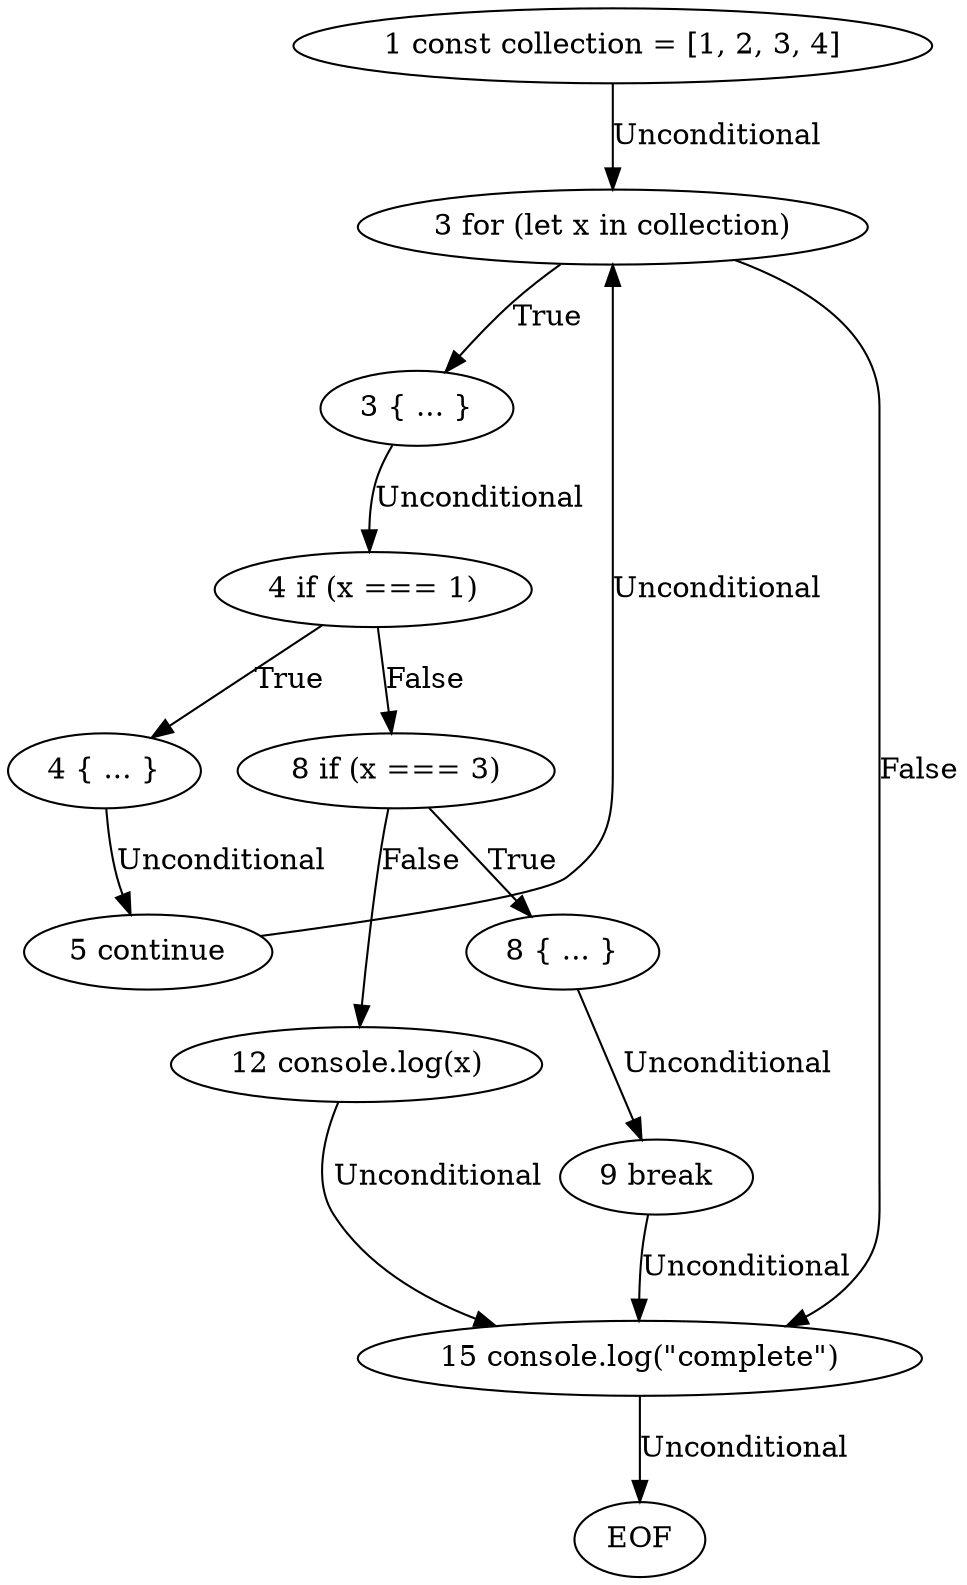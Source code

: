 digraph cfg {
  "0" [ label = "1 const collection = [1, 2, 3, 4]" ];
  "1" [ label = "3 for (let x in collection)" ];
  "2" [ label = "3 { ... }" ];
  "3" [ label = "4 if (x === 1)" ];
  "4" [ label = "4 { ... }" ];
  "5" [ label = "5 continue" ];
  "6" [ label = "8 if (x === 3)" ];
  "7" [ label = "8 { ... }" ];
  "8" [ label = "9 break" ];
  "9" [ label = "12 console.log(x)" ];
  "10" [ label = "15 console.log(\"complete\")" ];
  "11" [ label = "EOF" ];
  "0" -> "1" [ label = "Unconditional" ];
  "1" -> "2" [ label = "True" ];
  "1" -> "10" [ label = "False" ];
  "2" -> "3" [ label = "Unconditional" ];
  "3" -> "4" [ label = "True" ];
  "3" -> "6" [ label = "False" ];
  "4" -> "5" [ label = "Unconditional" ];
  "5" -> "1" [ label = "Unconditional" ];
  "6" -> "7" [ label = "True" ];
  "6" -> "9" [ label = "False" ];
  "7" -> "8" [ label = "Unconditional" ];
  "8" -> "10" [ label = "Unconditional" ];
  "9" -> "10" [ label = "Unconditional" ];
  "10" -> "11" [ label = "Unconditional" ];
}